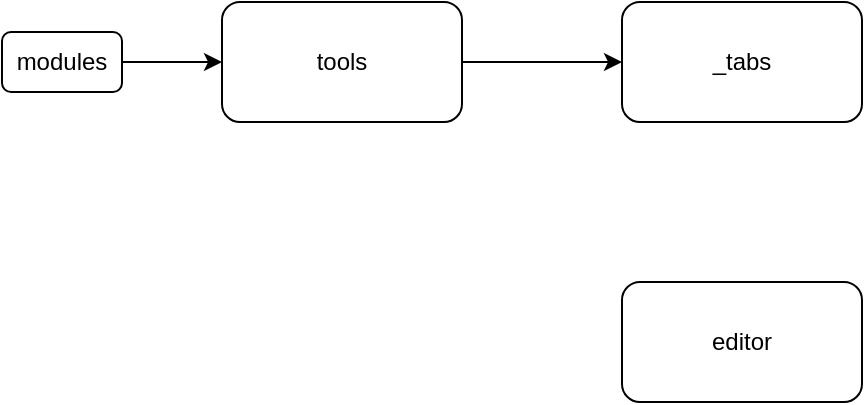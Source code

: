 <mxfile version="24.7.6">
  <diagram name="Страница — 1" id="vWFQZQfOn_0hcloJQxBe">
    <mxGraphModel dx="796" dy="438" grid="1" gridSize="10" guides="1" tooltips="1" connect="1" arrows="1" fold="1" page="1" pageScale="1" pageWidth="827" pageHeight="1169" math="0" shadow="0">
      <root>
        <mxCell id="0" />
        <mxCell id="1" parent="0" />
        <mxCell id="fIffBDZiYJzOZmgnDMF--3" value="" style="edgeStyle=orthogonalEdgeStyle;rounded=0;orthogonalLoop=1;jettySize=auto;html=1;" edge="1" parent="1" source="fIffBDZiYJzOZmgnDMF--1" target="fIffBDZiYJzOZmgnDMF--2">
          <mxGeometry relative="1" as="geometry" />
        </mxCell>
        <mxCell id="fIffBDZiYJzOZmgnDMF--1" value="modules" style="rounded=1;whiteSpace=wrap;html=1;" vertex="1" parent="1">
          <mxGeometry x="80" y="180" width="60" height="30" as="geometry" />
        </mxCell>
        <mxCell id="fIffBDZiYJzOZmgnDMF--5" value="" style="edgeStyle=orthogonalEdgeStyle;rounded=0;orthogonalLoop=1;jettySize=auto;html=1;" edge="1" parent="1" source="fIffBDZiYJzOZmgnDMF--2" target="fIffBDZiYJzOZmgnDMF--4">
          <mxGeometry relative="1" as="geometry" />
        </mxCell>
        <mxCell id="fIffBDZiYJzOZmgnDMF--2" value="tools" style="whiteSpace=wrap;html=1;rounded=1;" vertex="1" parent="1">
          <mxGeometry x="190" y="165" width="120" height="60" as="geometry" />
        </mxCell>
        <mxCell id="fIffBDZiYJzOZmgnDMF--4" value="_tabs" style="whiteSpace=wrap;html=1;rounded=1;" vertex="1" parent="1">
          <mxGeometry x="390" y="165" width="120" height="60" as="geometry" />
        </mxCell>
        <mxCell id="fIffBDZiYJzOZmgnDMF--7" value="editor" style="whiteSpace=wrap;html=1;rounded=1;" vertex="1" parent="1">
          <mxGeometry x="390" y="305" width="120" height="60" as="geometry" />
        </mxCell>
      </root>
    </mxGraphModel>
  </diagram>
</mxfile>

